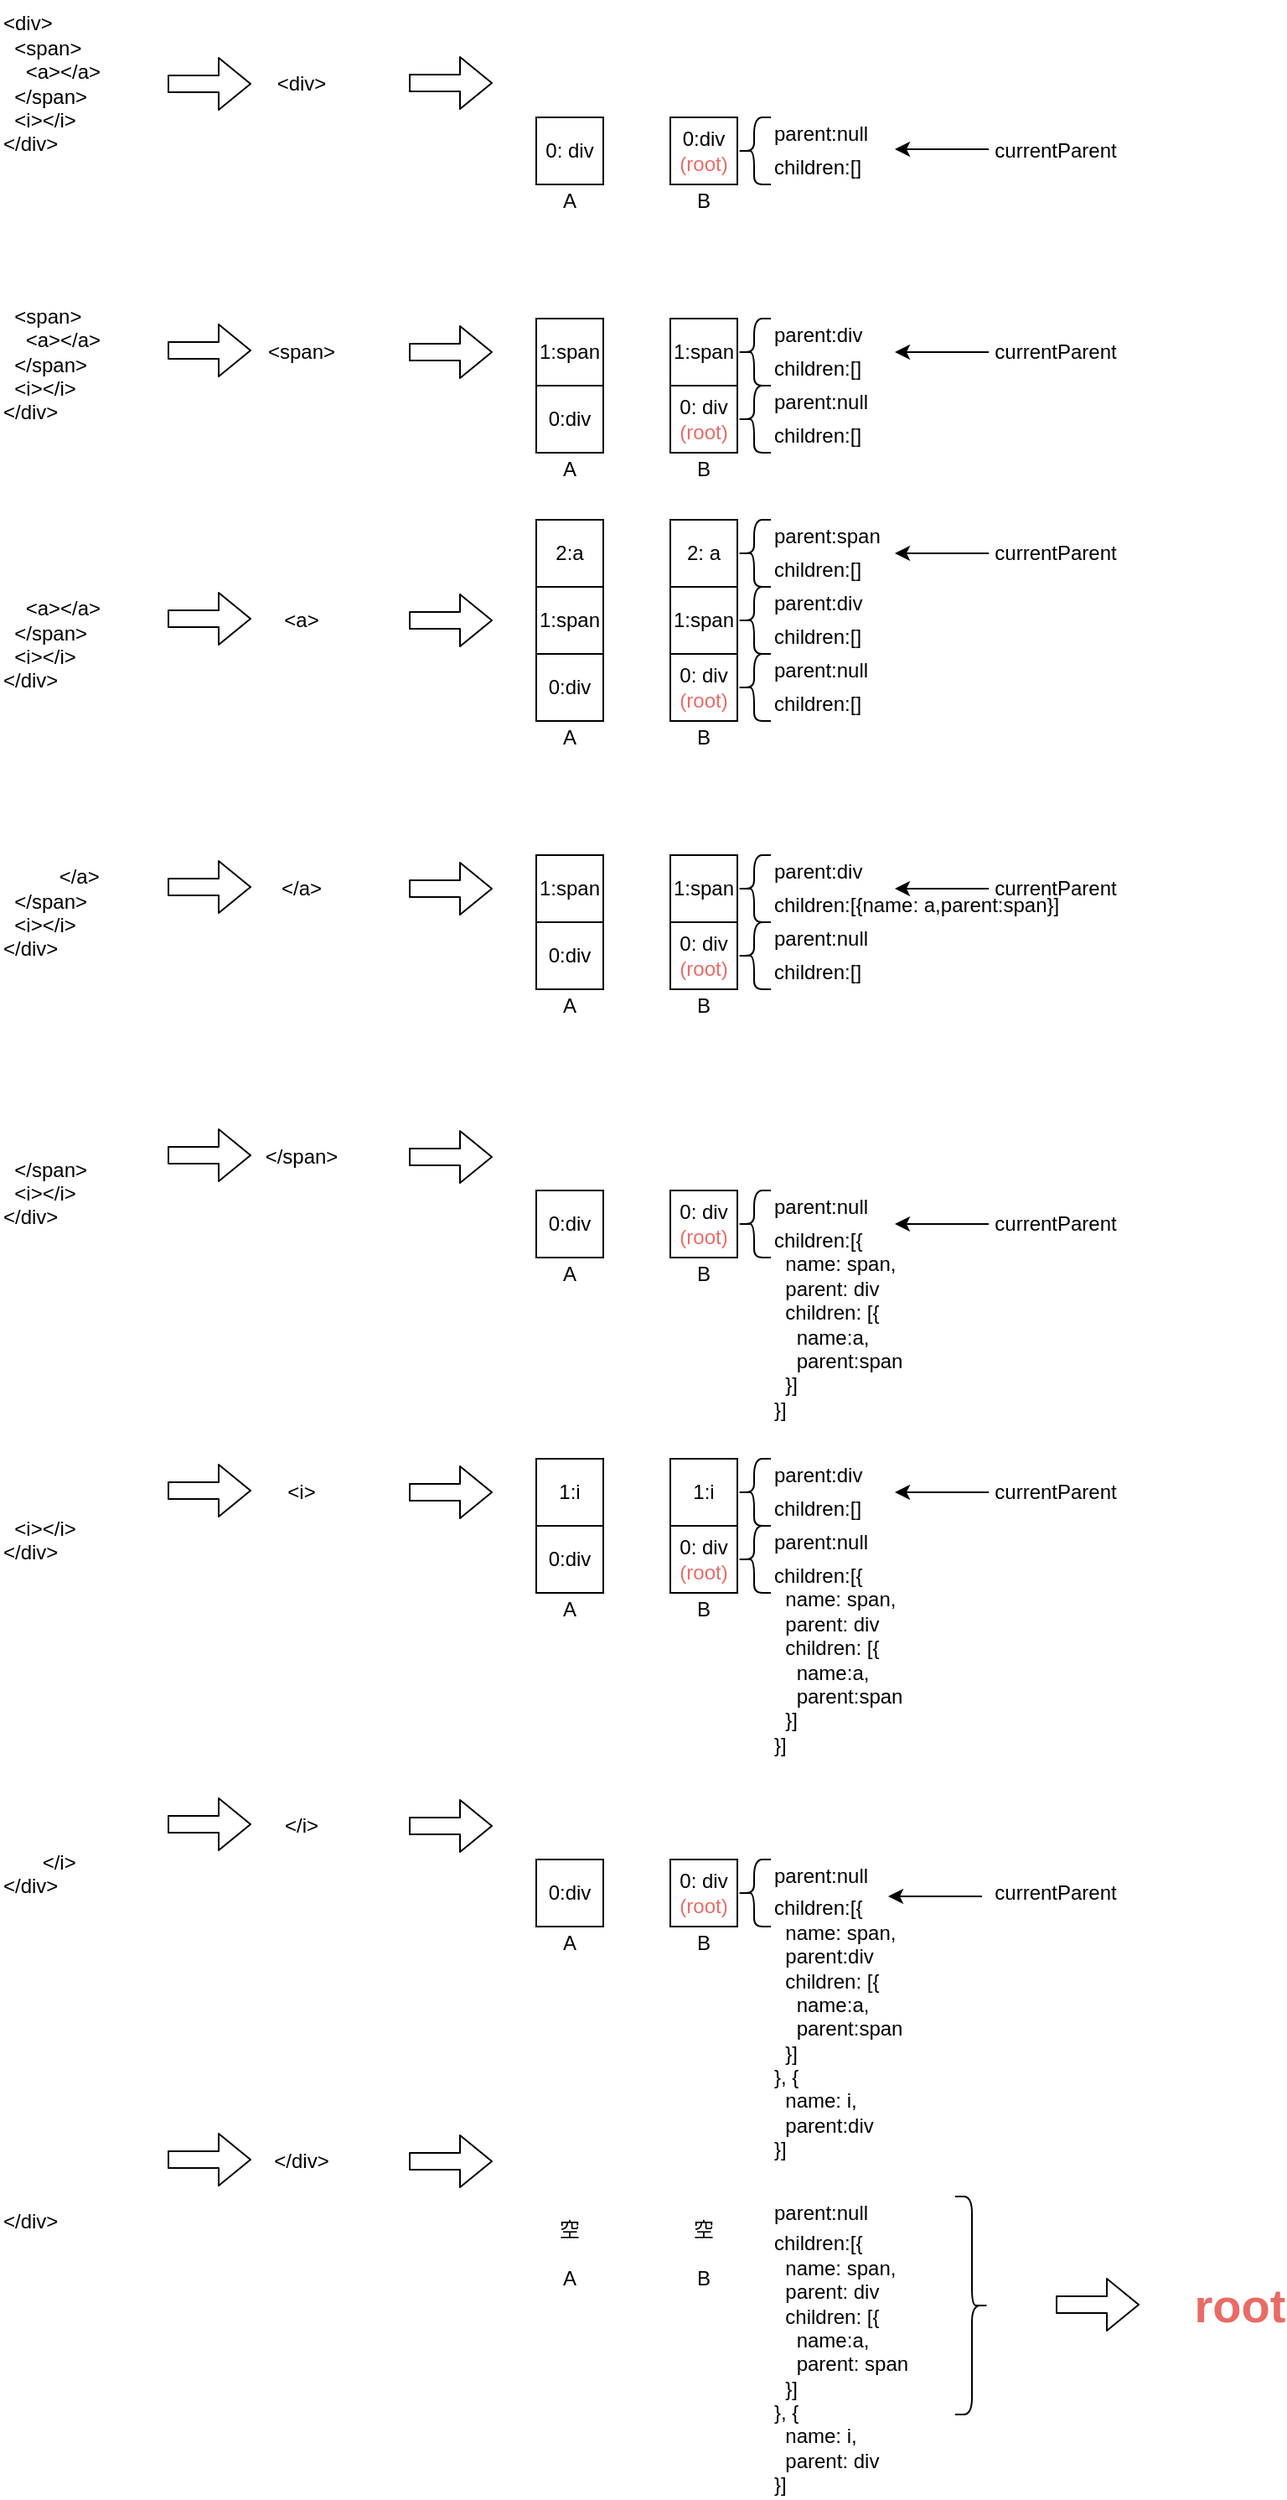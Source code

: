 <mxfile version="13.8.8" type="device"><diagram id="zaELMXs4iEOZkYBAwZL_" name="Page-1"><mxGraphModel dx="946" dy="557" grid="1" gridSize="10" guides="1" tooltips="1" connect="1" arrows="1" fold="1" page="1" pageScale="1" pageWidth="827" pageHeight="1169" math="0" shadow="0"><root><mxCell id="0"/><mxCell id="1" parent="0"/><mxCell id="LjxxJuv3iZNFvZsM7oZ_-12" value="0: div" style="rounded=0;whiteSpace=wrap;html=1;" vertex="1" parent="1"><mxGeometry x="360" y="200" width="40" height="40" as="geometry"/></mxCell><mxCell id="LjxxJuv3iZNFvZsM7oZ_-16" value="A" style="text;html=1;strokeColor=none;fillColor=none;align=center;verticalAlign=middle;whiteSpace=wrap;rounded=0;" vertex="1" parent="1"><mxGeometry x="360" y="240" width="40" height="20" as="geometry"/></mxCell><mxCell id="LjxxJuv3iZNFvZsM7oZ_-17" value="0:div&lt;br&gt;&lt;font color=&quot;#ea6b66&quot;&gt;(root)&lt;/font&gt;" style="whiteSpace=wrap;html=1;aspect=fixed;" vertex="1" parent="1"><mxGeometry x="440" y="200" width="40" height="40" as="geometry"/></mxCell><mxCell id="LjxxJuv3iZNFvZsM7oZ_-18" value="B" style="text;html=1;strokeColor=none;fillColor=none;align=center;verticalAlign=middle;whiteSpace=wrap;rounded=0;" vertex="1" parent="1"><mxGeometry x="440" y="240" width="40" height="20" as="geometry"/></mxCell><mxCell id="LjxxJuv3iZNFvZsM7oZ_-19" value="" style="shape=curlyBracket;whiteSpace=wrap;html=1;rounded=1;size=0.5;" vertex="1" parent="1"><mxGeometry x="480" y="200" width="20" height="40" as="geometry"/></mxCell><mxCell id="LjxxJuv3iZNFvZsM7oZ_-20" value="parent:null" style="text;html=1;strokeColor=none;fillColor=none;align=left;verticalAlign=middle;whiteSpace=wrap;rounded=0;" vertex="1" parent="1"><mxGeometry x="500" y="200" width="100" height="20" as="geometry"/></mxCell><mxCell id="LjxxJuv3iZNFvZsM7oZ_-21" value="children:[]" style="text;html=1;strokeColor=none;fillColor=none;align=left;verticalAlign=middle;whiteSpace=wrap;rounded=0;" vertex="1" parent="1"><mxGeometry x="500" y="220" width="100" height="20" as="geometry"/></mxCell><mxCell id="LjxxJuv3iZNFvZsM7oZ_-23" value="&amp;lt;div&amp;gt;&lt;br&gt;&amp;nbsp; &amp;lt;span&amp;gt;&lt;br&gt;&amp;nbsp; &amp;nbsp; &amp;lt;a&amp;gt;&amp;lt;/a&amp;gt;&lt;br&gt;&amp;nbsp; &amp;lt;/span&amp;gt;&lt;br&gt;&amp;nbsp; &amp;lt;i&amp;gt;&amp;lt;/i&amp;gt;&lt;br&gt;&amp;lt;/div&amp;gt;" style="text;html=1;strokeColor=none;fillColor=none;align=left;verticalAlign=middle;whiteSpace=wrap;rounded=0;" vertex="1" parent="1"><mxGeometry x="40" y="130" width="90" height="100" as="geometry"/></mxCell><mxCell id="LjxxJuv3iZNFvZsM7oZ_-24" value="&amp;lt;div&amp;gt;" style="text;html=1;strokeColor=none;fillColor=none;align=center;verticalAlign=middle;whiteSpace=wrap;rounded=0;" vertex="1" parent="1"><mxGeometry x="170" y="170" width="100" height="20" as="geometry"/></mxCell><mxCell id="LjxxJuv3iZNFvZsM7oZ_-54" value="0:div" style="rounded=0;whiteSpace=wrap;html=1;" vertex="1" parent="1"><mxGeometry x="360" y="360" width="40" height="40" as="geometry"/></mxCell><mxCell id="LjxxJuv3iZNFvZsM7oZ_-55" value="A" style="text;html=1;strokeColor=none;fillColor=none;align=center;verticalAlign=middle;whiteSpace=wrap;rounded=0;" vertex="1" parent="1"><mxGeometry x="360" y="400" width="40" height="20" as="geometry"/></mxCell><mxCell id="LjxxJuv3iZNFvZsM7oZ_-56" value="0: div&lt;br&gt;&lt;font color=&quot;#ea6b66&quot;&gt;(root)&lt;/font&gt;" style="whiteSpace=wrap;html=1;aspect=fixed;" vertex="1" parent="1"><mxGeometry x="440" y="360" width="40" height="40" as="geometry"/></mxCell><mxCell id="LjxxJuv3iZNFvZsM7oZ_-57" value="B" style="text;html=1;strokeColor=none;fillColor=none;align=center;verticalAlign=middle;whiteSpace=wrap;rounded=0;" vertex="1" parent="1"><mxGeometry x="440" y="400" width="40" height="20" as="geometry"/></mxCell><mxCell id="LjxxJuv3iZNFvZsM7oZ_-58" value="" style="shape=curlyBracket;whiteSpace=wrap;html=1;rounded=1;size=0.5;" vertex="1" parent="1"><mxGeometry x="480" y="360" width="20" height="40" as="geometry"/></mxCell><mxCell id="LjxxJuv3iZNFvZsM7oZ_-59" value="parent:null" style="text;html=1;strokeColor=none;fillColor=none;align=left;verticalAlign=middle;whiteSpace=wrap;rounded=0;" vertex="1" parent="1"><mxGeometry x="500" y="360" width="180" height="20" as="geometry"/></mxCell><mxCell id="LjxxJuv3iZNFvZsM7oZ_-60" value="children:[]" style="text;html=1;strokeColor=none;fillColor=none;align=left;verticalAlign=middle;whiteSpace=wrap;rounded=0;" vertex="1" parent="1"><mxGeometry x="500" y="380" width="180" height="20" as="geometry"/></mxCell><mxCell id="LjxxJuv3iZNFvZsM7oZ_-61" value="&lt;br&gt;&amp;nbsp; &amp;lt;span&amp;gt;&lt;br&gt;&amp;nbsp; &amp;nbsp; &amp;lt;a&amp;gt;&amp;lt;/a&amp;gt;&lt;br&gt;&amp;nbsp; &amp;lt;/span&amp;gt;&lt;br&gt;&amp;nbsp; &amp;lt;i&amp;gt;&amp;lt;/i&amp;gt;&lt;br&gt;&amp;lt;/div&amp;gt;" style="text;html=1;strokeColor=none;fillColor=none;align=left;verticalAlign=middle;whiteSpace=wrap;rounded=0;" vertex="1" parent="1"><mxGeometry x="40" y="290" width="90" height="100" as="geometry"/></mxCell><mxCell id="LjxxJuv3iZNFvZsM7oZ_-62" value="&amp;lt;span&amp;gt;" style="text;html=1;strokeColor=none;fillColor=none;align=center;verticalAlign=middle;whiteSpace=wrap;rounded=0;" vertex="1" parent="1"><mxGeometry x="170" y="330" width="100" height="20" as="geometry"/></mxCell><mxCell id="LjxxJuv3iZNFvZsM7oZ_-63" value="1:span" style="rounded=0;whiteSpace=wrap;html=1;" vertex="1" parent="1"><mxGeometry x="360" y="320" width="40" height="40" as="geometry"/></mxCell><mxCell id="LjxxJuv3iZNFvZsM7oZ_-64" value="1:span" style="whiteSpace=wrap;html=1;aspect=fixed;" vertex="1" parent="1"><mxGeometry x="440" y="320" width="40" height="40" as="geometry"/></mxCell><mxCell id="LjxxJuv3iZNFvZsM7oZ_-65" value="" style="shape=curlyBracket;whiteSpace=wrap;html=1;rounded=1;size=0.5;" vertex="1" parent="1"><mxGeometry x="480" y="320" width="20" height="40" as="geometry"/></mxCell><mxCell id="LjxxJuv3iZNFvZsM7oZ_-66" value="parent:div" style="text;html=1;strokeColor=none;fillColor=none;align=left;verticalAlign=middle;whiteSpace=wrap;rounded=0;" vertex="1" parent="1"><mxGeometry x="500" y="320" width="180" height="20" as="geometry"/></mxCell><mxCell id="LjxxJuv3iZNFvZsM7oZ_-67" value="children:[]" style="text;html=1;strokeColor=none;fillColor=none;align=left;verticalAlign=middle;whiteSpace=wrap;rounded=0;" vertex="1" parent="1"><mxGeometry x="500" y="340" width="180" height="20" as="geometry"/></mxCell><mxCell id="LjxxJuv3iZNFvZsM7oZ_-68" value="currentParent" style="text;html=1;strokeColor=none;fillColor=none;align=center;verticalAlign=middle;whiteSpace=wrap;rounded=0;" vertex="1" parent="1"><mxGeometry x="650" y="210" width="40" height="20" as="geometry"/></mxCell><mxCell id="LjxxJuv3iZNFvZsM7oZ_-69" value="" style="shape=flexArrow;endArrow=classic;html=1;entryX=0.2;entryY=0.5;entryDx=0;entryDy=0;entryPerimeter=0;" edge="1" parent="1" target="LjxxJuv3iZNFvZsM7oZ_-24"><mxGeometry width="50" height="50" relative="1" as="geometry"><mxPoint x="140" y="180" as="sourcePoint"/><mxPoint x="360" y="290" as="targetPoint"/></mxGeometry></mxCell><mxCell id="LjxxJuv3iZNFvZsM7oZ_-70" value="" style="shape=flexArrow;endArrow=classic;html=1;entryX=0.2;entryY=0.5;entryDx=0;entryDy=0;entryPerimeter=0;" edge="1" parent="1"><mxGeometry width="50" height="50" relative="1" as="geometry"><mxPoint x="284" y="179.5" as="sourcePoint"/><mxPoint x="334" y="179.5" as="targetPoint"/></mxGeometry></mxCell><mxCell id="LjxxJuv3iZNFvZsM7oZ_-71" value="" style="shape=flexArrow;endArrow=classic;html=1;entryX=0.2;entryY=0.5;entryDx=0;entryDy=0;entryPerimeter=0;" edge="1" parent="1"><mxGeometry width="50" height="50" relative="1" as="geometry"><mxPoint x="140" y="339" as="sourcePoint"/><mxPoint x="190" y="339" as="targetPoint"/></mxGeometry></mxCell><mxCell id="LjxxJuv3iZNFvZsM7oZ_-72" value="" style="shape=flexArrow;endArrow=classic;html=1;entryX=0.2;entryY=0.5;entryDx=0;entryDy=0;entryPerimeter=0;" edge="1" parent="1"><mxGeometry width="50" height="50" relative="1" as="geometry"><mxPoint x="284" y="340" as="sourcePoint"/><mxPoint x="334" y="340" as="targetPoint"/></mxGeometry></mxCell><mxCell id="LjxxJuv3iZNFvZsM7oZ_-73" value="currentParent" style="text;html=1;strokeColor=none;fillColor=none;align=center;verticalAlign=middle;whiteSpace=wrap;rounded=0;" vertex="1" parent="1"><mxGeometry x="650" y="330" width="40" height="20" as="geometry"/></mxCell><mxCell id="LjxxJuv3iZNFvZsM7oZ_-94" value="0:div" style="rounded=0;whiteSpace=wrap;html=1;" vertex="1" parent="1"><mxGeometry x="360" y="520" width="40" height="40" as="geometry"/></mxCell><mxCell id="LjxxJuv3iZNFvZsM7oZ_-95" value="A" style="text;html=1;strokeColor=none;fillColor=none;align=center;verticalAlign=middle;whiteSpace=wrap;rounded=0;" vertex="1" parent="1"><mxGeometry x="360" y="560" width="40" height="20" as="geometry"/></mxCell><mxCell id="LjxxJuv3iZNFvZsM7oZ_-96" value="0: div&lt;br&gt;&lt;font color=&quot;#ea6b66&quot;&gt;(root)&lt;/font&gt;" style="whiteSpace=wrap;html=1;aspect=fixed;" vertex="1" parent="1"><mxGeometry x="440" y="520" width="40" height="40" as="geometry"/></mxCell><mxCell id="LjxxJuv3iZNFvZsM7oZ_-97" value="B" style="text;html=1;strokeColor=none;fillColor=none;align=center;verticalAlign=middle;whiteSpace=wrap;rounded=0;" vertex="1" parent="1"><mxGeometry x="440" y="560" width="40" height="20" as="geometry"/></mxCell><mxCell id="LjxxJuv3iZNFvZsM7oZ_-98" value="" style="shape=curlyBracket;whiteSpace=wrap;html=1;rounded=1;size=0.5;" vertex="1" parent="1"><mxGeometry x="480" y="520" width="20" height="40" as="geometry"/></mxCell><mxCell id="LjxxJuv3iZNFvZsM7oZ_-99" value="parent:null" style="text;html=1;strokeColor=none;fillColor=none;align=left;verticalAlign=middle;whiteSpace=wrap;rounded=0;" vertex="1" parent="1"><mxGeometry x="500" y="520" width="180" height="20" as="geometry"/></mxCell><mxCell id="LjxxJuv3iZNFvZsM7oZ_-100" value="children:[]" style="text;html=1;strokeColor=none;fillColor=none;align=left;verticalAlign=middle;whiteSpace=wrap;rounded=0;" vertex="1" parent="1"><mxGeometry x="500" y="540" width="180" height="20" as="geometry"/></mxCell><mxCell id="LjxxJuv3iZNFvZsM7oZ_-101" value="&lt;br&gt;&lt;br&gt;&amp;nbsp; &amp;nbsp; &amp;lt;a&amp;gt;&amp;lt;/a&amp;gt;&lt;br&gt;&amp;nbsp; &amp;lt;/span&amp;gt;&lt;br&gt;&amp;nbsp; &amp;lt;i&amp;gt;&amp;lt;/i&amp;gt;&lt;br&gt;&amp;lt;/div&amp;gt;" style="text;html=1;strokeColor=none;fillColor=none;align=left;verticalAlign=middle;whiteSpace=wrap;rounded=0;" vertex="1" parent="1"><mxGeometry x="40" y="450" width="90" height="100" as="geometry"/></mxCell><mxCell id="LjxxJuv3iZNFvZsM7oZ_-102" value="&amp;lt;a&amp;gt;" style="text;html=1;strokeColor=none;fillColor=none;align=center;verticalAlign=middle;whiteSpace=wrap;rounded=0;" vertex="1" parent="1"><mxGeometry x="170" y="490" width="100" height="20" as="geometry"/></mxCell><mxCell id="LjxxJuv3iZNFvZsM7oZ_-103" value="1:span" style="rounded=0;whiteSpace=wrap;html=1;" vertex="1" parent="1"><mxGeometry x="360" y="480" width="40" height="40" as="geometry"/></mxCell><mxCell id="LjxxJuv3iZNFvZsM7oZ_-104" value="1:span" style="whiteSpace=wrap;html=1;aspect=fixed;" vertex="1" parent="1"><mxGeometry x="440" y="480" width="40" height="40" as="geometry"/></mxCell><mxCell id="LjxxJuv3iZNFvZsM7oZ_-105" value="" style="shape=curlyBracket;whiteSpace=wrap;html=1;rounded=1;size=0.5;" vertex="1" parent="1"><mxGeometry x="480" y="480" width="20" height="40" as="geometry"/></mxCell><mxCell id="LjxxJuv3iZNFvZsM7oZ_-106" value="parent:div" style="text;html=1;strokeColor=none;fillColor=none;align=left;verticalAlign=middle;whiteSpace=wrap;rounded=0;" vertex="1" parent="1"><mxGeometry x="500" y="480" width="180" height="20" as="geometry"/></mxCell><mxCell id="LjxxJuv3iZNFvZsM7oZ_-107" value="children:[]" style="text;html=1;strokeColor=none;fillColor=none;align=left;verticalAlign=middle;whiteSpace=wrap;rounded=0;" vertex="1" parent="1"><mxGeometry x="500" y="500" width="180" height="20" as="geometry"/></mxCell><mxCell id="LjxxJuv3iZNFvZsM7oZ_-108" value="" style="shape=flexArrow;endArrow=classic;html=1;entryX=0.2;entryY=0.5;entryDx=0;entryDy=0;entryPerimeter=0;" edge="1" parent="1"><mxGeometry width="50" height="50" relative="1" as="geometry"><mxPoint x="140" y="499" as="sourcePoint"/><mxPoint x="190" y="499" as="targetPoint"/></mxGeometry></mxCell><mxCell id="LjxxJuv3iZNFvZsM7oZ_-109" value="" style="shape=flexArrow;endArrow=classic;html=1;entryX=0.2;entryY=0.5;entryDx=0;entryDy=0;entryPerimeter=0;" edge="1" parent="1"><mxGeometry width="50" height="50" relative="1" as="geometry"><mxPoint x="284" y="500" as="sourcePoint"/><mxPoint x="334" y="500" as="targetPoint"/></mxGeometry></mxCell><mxCell id="LjxxJuv3iZNFvZsM7oZ_-112" value="2:a" style="rounded=0;whiteSpace=wrap;html=1;" vertex="1" parent="1"><mxGeometry x="360" y="440" width="40" height="40" as="geometry"/></mxCell><mxCell id="LjxxJuv3iZNFvZsM7oZ_-113" value="2: a" style="whiteSpace=wrap;html=1;aspect=fixed;" vertex="1" parent="1"><mxGeometry x="440" y="440" width="40" height="40" as="geometry"/></mxCell><mxCell id="LjxxJuv3iZNFvZsM7oZ_-114" value="" style="shape=curlyBracket;whiteSpace=wrap;html=1;rounded=1;size=0.5;" vertex="1" parent="1"><mxGeometry x="480" y="440" width="20" height="40" as="geometry"/></mxCell><mxCell id="LjxxJuv3iZNFvZsM7oZ_-115" value="parent:span" style="text;html=1;strokeColor=none;fillColor=none;align=left;verticalAlign=middle;whiteSpace=wrap;rounded=0;" vertex="1" parent="1"><mxGeometry x="500" y="440" width="180" height="20" as="geometry"/></mxCell><mxCell id="LjxxJuv3iZNFvZsM7oZ_-116" value="children:[]" style="text;html=1;strokeColor=none;fillColor=none;align=left;verticalAlign=middle;whiteSpace=wrap;rounded=0;" vertex="1" parent="1"><mxGeometry x="500" y="460" width="180" height="20" as="geometry"/></mxCell><mxCell id="LjxxJuv3iZNFvZsM7oZ_-117" value="currentParent" style="text;html=1;strokeColor=none;fillColor=none;align=center;verticalAlign=middle;whiteSpace=wrap;rounded=0;" vertex="1" parent="1"><mxGeometry x="650" y="450" width="40" height="20" as="geometry"/></mxCell><mxCell id="LjxxJuv3iZNFvZsM7oZ_-142" value="0:div" style="rounded=0;whiteSpace=wrap;html=1;" vertex="1" parent="1"><mxGeometry x="360" y="680" width="40" height="40" as="geometry"/></mxCell><mxCell id="LjxxJuv3iZNFvZsM7oZ_-143" value="A" style="text;html=1;strokeColor=none;fillColor=none;align=center;verticalAlign=middle;whiteSpace=wrap;rounded=0;" vertex="1" parent="1"><mxGeometry x="360" y="720" width="40" height="20" as="geometry"/></mxCell><mxCell id="LjxxJuv3iZNFvZsM7oZ_-144" value="0: div&lt;br&gt;&lt;font color=&quot;#ea6b66&quot;&gt;(root)&lt;/font&gt;" style="whiteSpace=wrap;html=1;aspect=fixed;" vertex="1" parent="1"><mxGeometry x="440" y="680" width="40" height="40" as="geometry"/></mxCell><mxCell id="LjxxJuv3iZNFvZsM7oZ_-145" value="B" style="text;html=1;strokeColor=none;fillColor=none;align=center;verticalAlign=middle;whiteSpace=wrap;rounded=0;" vertex="1" parent="1"><mxGeometry x="440" y="720" width="40" height="20" as="geometry"/></mxCell><mxCell id="LjxxJuv3iZNFvZsM7oZ_-146" value="" style="shape=curlyBracket;whiteSpace=wrap;html=1;rounded=1;size=0.5;" vertex="1" parent="1"><mxGeometry x="480" y="680" width="20" height="40" as="geometry"/></mxCell><mxCell id="LjxxJuv3iZNFvZsM7oZ_-147" value="parent:null" style="text;html=1;strokeColor=none;fillColor=none;align=left;verticalAlign=middle;whiteSpace=wrap;rounded=0;" vertex="1" parent="1"><mxGeometry x="500" y="680" width="180" height="20" as="geometry"/></mxCell><mxCell id="LjxxJuv3iZNFvZsM7oZ_-148" value="children:[]" style="text;html=1;strokeColor=none;fillColor=none;align=left;verticalAlign=middle;whiteSpace=wrap;rounded=0;" vertex="1" parent="1"><mxGeometry x="500" y="700" width="180" height="20" as="geometry"/></mxCell><mxCell id="LjxxJuv3iZNFvZsM7oZ_-149" value="&lt;br&gt;&lt;br&gt;&amp;nbsp; &amp;nbsp; &amp;nbsp; &amp;nbsp; &amp;nbsp; &amp;lt;/a&amp;gt;&lt;br&gt;&amp;nbsp; &amp;lt;/span&amp;gt;&lt;br&gt;&amp;nbsp; &amp;lt;i&amp;gt;&amp;lt;/i&amp;gt;&lt;br&gt;&amp;lt;/div&amp;gt;" style="text;html=1;strokeColor=none;fillColor=none;align=left;verticalAlign=middle;whiteSpace=wrap;rounded=0;" vertex="1" parent="1"><mxGeometry x="40" y="610" width="90" height="100" as="geometry"/></mxCell><mxCell id="LjxxJuv3iZNFvZsM7oZ_-150" value="&amp;lt;/a&amp;gt;" style="text;html=1;strokeColor=none;fillColor=none;align=center;verticalAlign=middle;whiteSpace=wrap;rounded=0;" vertex="1" parent="1"><mxGeometry x="170" y="650" width="100" height="20" as="geometry"/></mxCell><mxCell id="LjxxJuv3iZNFvZsM7oZ_-151" value="1:span" style="rounded=0;whiteSpace=wrap;html=1;" vertex="1" parent="1"><mxGeometry x="360" y="640" width="40" height="40" as="geometry"/></mxCell><mxCell id="LjxxJuv3iZNFvZsM7oZ_-152" value="1:span" style="whiteSpace=wrap;html=1;aspect=fixed;" vertex="1" parent="1"><mxGeometry x="440" y="640" width="40" height="40" as="geometry"/></mxCell><mxCell id="LjxxJuv3iZNFvZsM7oZ_-153" value="" style="shape=curlyBracket;whiteSpace=wrap;html=1;rounded=1;size=0.5;" vertex="1" parent="1"><mxGeometry x="480" y="640" width="20" height="40" as="geometry"/></mxCell><mxCell id="LjxxJuv3iZNFvZsM7oZ_-154" value="parent:div" style="text;html=1;strokeColor=none;fillColor=none;align=left;verticalAlign=middle;whiteSpace=wrap;rounded=0;" vertex="1" parent="1"><mxGeometry x="500" y="640" width="180" height="20" as="geometry"/></mxCell><mxCell id="LjxxJuv3iZNFvZsM7oZ_-155" value="children:[{name: a,parent:span}]" style="text;html=1;strokeColor=none;fillColor=none;align=left;verticalAlign=middle;whiteSpace=wrap;rounded=0;" vertex="1" parent="1"><mxGeometry x="500" y="660" width="180" height="20" as="geometry"/></mxCell><mxCell id="LjxxJuv3iZNFvZsM7oZ_-156" value="" style="shape=flexArrow;endArrow=classic;html=1;entryX=0.2;entryY=0.5;entryDx=0;entryDy=0;entryPerimeter=0;" edge="1" parent="1"><mxGeometry width="50" height="50" relative="1" as="geometry"><mxPoint x="140" y="659" as="sourcePoint"/><mxPoint x="190" y="659" as="targetPoint"/></mxGeometry></mxCell><mxCell id="LjxxJuv3iZNFvZsM7oZ_-157" value="" style="shape=flexArrow;endArrow=classic;html=1;entryX=0.2;entryY=0.5;entryDx=0;entryDy=0;entryPerimeter=0;" edge="1" parent="1"><mxGeometry width="50" height="50" relative="1" as="geometry"><mxPoint x="284" y="660" as="sourcePoint"/><mxPoint x="334" y="660" as="targetPoint"/></mxGeometry></mxCell><mxCell id="LjxxJuv3iZNFvZsM7oZ_-163" value="currentParent" style="text;html=1;strokeColor=none;fillColor=none;align=center;verticalAlign=middle;whiteSpace=wrap;rounded=0;" vertex="1" parent="1"><mxGeometry x="650" y="650" width="40" height="20" as="geometry"/></mxCell><mxCell id="LjxxJuv3iZNFvZsM7oZ_-165" value="0:div" style="rounded=0;whiteSpace=wrap;html=1;" vertex="1" parent="1"><mxGeometry x="360" y="840" width="40" height="40" as="geometry"/></mxCell><mxCell id="LjxxJuv3iZNFvZsM7oZ_-166" value="A" style="text;html=1;strokeColor=none;fillColor=none;align=center;verticalAlign=middle;whiteSpace=wrap;rounded=0;" vertex="1" parent="1"><mxGeometry x="360" y="880" width="40" height="20" as="geometry"/></mxCell><mxCell id="LjxxJuv3iZNFvZsM7oZ_-167" value="0: div&lt;br&gt;&lt;font color=&quot;#ea6b66&quot;&gt;(root)&lt;/font&gt;" style="whiteSpace=wrap;html=1;aspect=fixed;" vertex="1" parent="1"><mxGeometry x="440" y="840" width="40" height="40" as="geometry"/></mxCell><mxCell id="LjxxJuv3iZNFvZsM7oZ_-168" value="B" style="text;html=1;strokeColor=none;fillColor=none;align=center;verticalAlign=middle;whiteSpace=wrap;rounded=0;" vertex="1" parent="1"><mxGeometry x="440" y="880" width="40" height="20" as="geometry"/></mxCell><mxCell id="LjxxJuv3iZNFvZsM7oZ_-169" value="" style="shape=curlyBracket;whiteSpace=wrap;html=1;rounded=1;size=0.5;" vertex="1" parent="1"><mxGeometry x="480" y="840" width="20" height="40" as="geometry"/></mxCell><mxCell id="LjxxJuv3iZNFvZsM7oZ_-170" value="parent:null" style="text;html=1;strokeColor=none;fillColor=none;align=left;verticalAlign=middle;whiteSpace=wrap;rounded=0;" vertex="1" parent="1"><mxGeometry x="500" y="840" width="180" height="20" as="geometry"/></mxCell><mxCell id="LjxxJuv3iZNFvZsM7oZ_-171" value="children:[{ &lt;br&gt;&amp;nbsp; name: span,&lt;br&gt;&amp;nbsp; parent: div&lt;br&gt;&amp;nbsp; children: [{&lt;br&gt;&amp;nbsp; &amp;nbsp; name:a,&lt;br&gt;&amp;nbsp; &amp;nbsp; parent:span&lt;br&gt;&amp;nbsp; }]&lt;br&gt;}]" style="text;html=1;strokeColor=none;fillColor=none;align=left;verticalAlign=middle;whiteSpace=wrap;rounded=0;" vertex="1" parent="1"><mxGeometry x="500" y="860" width="280" height="120" as="geometry"/></mxCell><mxCell id="LjxxJuv3iZNFvZsM7oZ_-172" value="&lt;br&gt;&lt;br&gt;&amp;nbsp; &amp;nbsp; &amp;nbsp; &amp;nbsp; &amp;nbsp;&amp;nbsp;&lt;br&gt;&amp;nbsp; &amp;lt;/span&amp;gt;&lt;br&gt;&amp;nbsp; &amp;lt;i&amp;gt;&amp;lt;/i&amp;gt;&lt;br&gt;&amp;lt;/div&amp;gt;" style="text;html=1;strokeColor=none;fillColor=none;align=left;verticalAlign=middle;whiteSpace=wrap;rounded=0;" vertex="1" parent="1"><mxGeometry x="40" y="770" width="90" height="100" as="geometry"/></mxCell><mxCell id="LjxxJuv3iZNFvZsM7oZ_-173" value="&amp;lt;/span&amp;gt;" style="text;html=1;strokeColor=none;fillColor=none;align=center;verticalAlign=middle;whiteSpace=wrap;rounded=0;" vertex="1" parent="1"><mxGeometry x="170" y="810" width="100" height="20" as="geometry"/></mxCell><mxCell id="LjxxJuv3iZNFvZsM7oZ_-179" value="" style="shape=flexArrow;endArrow=classic;html=1;entryX=0.2;entryY=0.5;entryDx=0;entryDy=0;entryPerimeter=0;" edge="1" parent="1"><mxGeometry width="50" height="50" relative="1" as="geometry"><mxPoint x="140" y="819" as="sourcePoint"/><mxPoint x="190" y="819" as="targetPoint"/></mxGeometry></mxCell><mxCell id="LjxxJuv3iZNFvZsM7oZ_-180" value="" style="shape=flexArrow;endArrow=classic;html=1;entryX=0.2;entryY=0.5;entryDx=0;entryDy=0;entryPerimeter=0;" edge="1" parent="1"><mxGeometry width="50" height="50" relative="1" as="geometry"><mxPoint x="284" y="820" as="sourcePoint"/><mxPoint x="334" y="820" as="targetPoint"/></mxGeometry></mxCell><mxCell id="LjxxJuv3iZNFvZsM7oZ_-181" value="currentParent" style="text;html=1;strokeColor=none;fillColor=none;align=center;verticalAlign=middle;whiteSpace=wrap;rounded=0;" vertex="1" parent="1"><mxGeometry x="650" y="850" width="40" height="20" as="geometry"/></mxCell><mxCell id="LjxxJuv3iZNFvZsM7oZ_-183" value="0:div" style="rounded=0;whiteSpace=wrap;html=1;" vertex="1" parent="1"><mxGeometry x="360" y="1040" width="40" height="40" as="geometry"/></mxCell><mxCell id="LjxxJuv3iZNFvZsM7oZ_-184" value="A" style="text;html=1;strokeColor=none;fillColor=none;align=center;verticalAlign=middle;whiteSpace=wrap;rounded=0;" vertex="1" parent="1"><mxGeometry x="360" y="1080" width="40" height="20" as="geometry"/></mxCell><mxCell id="LjxxJuv3iZNFvZsM7oZ_-185" value="0: div&lt;br&gt;&lt;font color=&quot;#ea6b66&quot;&gt;(root)&lt;/font&gt;" style="whiteSpace=wrap;html=1;aspect=fixed;" vertex="1" parent="1"><mxGeometry x="440" y="1040" width="40" height="40" as="geometry"/></mxCell><mxCell id="LjxxJuv3iZNFvZsM7oZ_-186" value="B" style="text;html=1;strokeColor=none;fillColor=none;align=center;verticalAlign=middle;whiteSpace=wrap;rounded=0;" vertex="1" parent="1"><mxGeometry x="440" y="1080" width="40" height="20" as="geometry"/></mxCell><mxCell id="LjxxJuv3iZNFvZsM7oZ_-187" value="" style="shape=curlyBracket;whiteSpace=wrap;html=1;rounded=1;size=0.5;" vertex="1" parent="1"><mxGeometry x="480" y="1040" width="20" height="40" as="geometry"/></mxCell><mxCell id="LjxxJuv3iZNFvZsM7oZ_-188" value="parent:null" style="text;html=1;strokeColor=none;fillColor=none;align=left;verticalAlign=middle;whiteSpace=wrap;rounded=0;" vertex="1" parent="1"><mxGeometry x="500" y="1040" width="180" height="20" as="geometry"/></mxCell><mxCell id="LjxxJuv3iZNFvZsM7oZ_-189" value="&lt;br&gt;&lt;br&gt;&amp;nbsp; &amp;nbsp; &amp;nbsp; &amp;nbsp; &amp;nbsp;&amp;nbsp;&lt;br&gt;&amp;nbsp;&amp;nbsp;&lt;br&gt;&amp;nbsp; &amp;lt;i&amp;gt;&amp;lt;/i&amp;gt;&lt;br&gt;&amp;lt;/div&amp;gt;" style="text;html=1;strokeColor=none;fillColor=none;align=left;verticalAlign=middle;whiteSpace=wrap;rounded=0;" vertex="1" parent="1"><mxGeometry x="40" y="970" width="90" height="100" as="geometry"/></mxCell><mxCell id="LjxxJuv3iZNFvZsM7oZ_-190" value="&amp;lt;i&amp;gt;" style="text;html=1;strokeColor=none;fillColor=none;align=center;verticalAlign=middle;whiteSpace=wrap;rounded=0;" vertex="1" parent="1"><mxGeometry x="170" y="1010" width="100" height="20" as="geometry"/></mxCell><mxCell id="LjxxJuv3iZNFvZsM7oZ_-191" value="1:i" style="whiteSpace=wrap;html=1;aspect=fixed;" vertex="1" parent="1"><mxGeometry x="440" y="1000" width="40" height="40" as="geometry"/></mxCell><mxCell id="LjxxJuv3iZNFvZsM7oZ_-192" value="" style="shape=curlyBracket;whiteSpace=wrap;html=1;rounded=1;size=0.5;" vertex="1" parent="1"><mxGeometry x="480" y="1000" width="20" height="40" as="geometry"/></mxCell><mxCell id="LjxxJuv3iZNFvZsM7oZ_-193" value="parent:div" style="text;html=1;strokeColor=none;fillColor=none;align=left;verticalAlign=middle;whiteSpace=wrap;rounded=0;" vertex="1" parent="1"><mxGeometry x="500" y="1000" width="180" height="20" as="geometry"/></mxCell><mxCell id="LjxxJuv3iZNFvZsM7oZ_-194" value="children:[]" style="text;html=1;strokeColor=none;fillColor=none;align=left;verticalAlign=middle;whiteSpace=wrap;rounded=0;" vertex="1" parent="1"><mxGeometry x="500" y="1020" width="180" height="20" as="geometry"/></mxCell><mxCell id="LjxxJuv3iZNFvZsM7oZ_-195" value="" style="shape=flexArrow;endArrow=classic;html=1;entryX=0.2;entryY=0.5;entryDx=0;entryDy=0;entryPerimeter=0;" edge="1" parent="1"><mxGeometry width="50" height="50" relative="1" as="geometry"><mxPoint x="140" y="1019" as="sourcePoint"/><mxPoint x="190" y="1019" as="targetPoint"/></mxGeometry></mxCell><mxCell id="LjxxJuv3iZNFvZsM7oZ_-196" value="" style="shape=flexArrow;endArrow=classic;html=1;entryX=0.2;entryY=0.5;entryDx=0;entryDy=0;entryPerimeter=0;" edge="1" parent="1"><mxGeometry width="50" height="50" relative="1" as="geometry"><mxPoint x="284" y="1020" as="sourcePoint"/><mxPoint x="334" y="1020" as="targetPoint"/></mxGeometry></mxCell><mxCell id="LjxxJuv3iZNFvZsM7oZ_-197" value="currentParent" style="text;html=1;strokeColor=none;fillColor=none;align=center;verticalAlign=middle;whiteSpace=wrap;rounded=0;" vertex="1" parent="1"><mxGeometry x="650" y="1010" width="40" height="20" as="geometry"/></mxCell><mxCell id="LjxxJuv3iZNFvZsM7oZ_-199" value="1:i" style="rounded=0;whiteSpace=wrap;html=1;" vertex="1" parent="1"><mxGeometry x="360" y="1000" width="40" height="40" as="geometry"/></mxCell><mxCell id="LjxxJuv3iZNFvZsM7oZ_-200" value="children:[{ &lt;br&gt;&amp;nbsp; name: span,&lt;br&gt;&amp;nbsp; parent: div&lt;br&gt;&amp;nbsp; children: [{&lt;br&gt;&amp;nbsp; &amp;nbsp; name:a,&lt;br&gt;&amp;nbsp; &amp;nbsp; parent:span&lt;br&gt;&amp;nbsp; }]&lt;br&gt;}]" style="text;html=1;strokeColor=none;fillColor=none;align=left;verticalAlign=middle;whiteSpace=wrap;rounded=0;" vertex="1" parent="1"><mxGeometry x="500" y="1060" width="280" height="120" as="geometry"/></mxCell><mxCell id="LjxxJuv3iZNFvZsM7oZ_-203" value="0:div" style="rounded=0;whiteSpace=wrap;html=1;" vertex="1" parent="1"><mxGeometry x="360" y="1239" width="40" height="40" as="geometry"/></mxCell><mxCell id="LjxxJuv3iZNFvZsM7oZ_-204" value="A" style="text;html=1;strokeColor=none;fillColor=none;align=center;verticalAlign=middle;whiteSpace=wrap;rounded=0;" vertex="1" parent="1"><mxGeometry x="360" y="1279" width="40" height="20" as="geometry"/></mxCell><mxCell id="LjxxJuv3iZNFvZsM7oZ_-205" value="0: div&lt;br&gt;&lt;font color=&quot;#ea6b66&quot;&gt;(root)&lt;/font&gt;" style="whiteSpace=wrap;html=1;aspect=fixed;" vertex="1" parent="1"><mxGeometry x="440" y="1239" width="40" height="40" as="geometry"/></mxCell><mxCell id="LjxxJuv3iZNFvZsM7oZ_-206" value="B" style="text;html=1;strokeColor=none;fillColor=none;align=center;verticalAlign=middle;whiteSpace=wrap;rounded=0;" vertex="1" parent="1"><mxGeometry x="440" y="1279" width="40" height="20" as="geometry"/></mxCell><mxCell id="LjxxJuv3iZNFvZsM7oZ_-207" value="" style="shape=curlyBracket;whiteSpace=wrap;html=1;rounded=1;size=0.5;" vertex="1" parent="1"><mxGeometry x="480" y="1239" width="20" height="40" as="geometry"/></mxCell><mxCell id="LjxxJuv3iZNFvZsM7oZ_-208" value="parent:null" style="text;html=1;strokeColor=none;fillColor=none;align=left;verticalAlign=middle;whiteSpace=wrap;rounded=0;" vertex="1" parent="1"><mxGeometry x="500" y="1239" width="180" height="20" as="geometry"/></mxCell><mxCell id="LjxxJuv3iZNFvZsM7oZ_-209" value="&lt;br&gt;&lt;br&gt;&amp;nbsp; &amp;nbsp; &amp;nbsp; &amp;nbsp; &amp;nbsp;&amp;nbsp;&lt;br&gt;&amp;nbsp;&amp;nbsp;&lt;br&gt;&amp;nbsp; &amp;nbsp; &amp;nbsp; &amp;nbsp;&amp;lt;/i&amp;gt;&lt;br&gt;&amp;lt;/div&amp;gt;" style="text;html=1;strokeColor=none;fillColor=none;align=left;verticalAlign=middle;whiteSpace=wrap;rounded=0;" vertex="1" parent="1"><mxGeometry x="40" y="1169" width="90" height="100" as="geometry"/></mxCell><mxCell id="LjxxJuv3iZNFvZsM7oZ_-210" value="&amp;lt;/i&amp;gt;" style="text;html=1;strokeColor=none;fillColor=none;align=center;verticalAlign=middle;whiteSpace=wrap;rounded=0;" vertex="1" parent="1"><mxGeometry x="170" y="1209" width="100" height="20" as="geometry"/></mxCell><mxCell id="LjxxJuv3iZNFvZsM7oZ_-215" value="" style="shape=flexArrow;endArrow=classic;html=1;entryX=0.2;entryY=0.5;entryDx=0;entryDy=0;entryPerimeter=0;" edge="1" parent="1"><mxGeometry width="50" height="50" relative="1" as="geometry"><mxPoint x="140" y="1218" as="sourcePoint"/><mxPoint x="190" y="1218" as="targetPoint"/></mxGeometry></mxCell><mxCell id="LjxxJuv3iZNFvZsM7oZ_-216" value="" style="shape=flexArrow;endArrow=classic;html=1;entryX=0.2;entryY=0.5;entryDx=0;entryDy=0;entryPerimeter=0;" edge="1" parent="1"><mxGeometry width="50" height="50" relative="1" as="geometry"><mxPoint x="284" y="1219" as="sourcePoint"/><mxPoint x="334" y="1219" as="targetPoint"/></mxGeometry></mxCell><mxCell id="LjxxJuv3iZNFvZsM7oZ_-217" value="currentParent" style="text;html=1;strokeColor=none;fillColor=none;align=center;verticalAlign=middle;whiteSpace=wrap;rounded=0;" vertex="1" parent="1"><mxGeometry x="650" y="1249" width="40" height="20" as="geometry"/></mxCell><mxCell id="LjxxJuv3iZNFvZsM7oZ_-220" value="children:[{ &lt;br&gt;&amp;nbsp; name: span,&lt;br&gt;&amp;nbsp; parent:div&lt;br&gt;&amp;nbsp; children: [{&lt;br&gt;&amp;nbsp; &amp;nbsp; name:a,&lt;br&gt;&amp;nbsp; &amp;nbsp; parent:span&lt;br&gt;&amp;nbsp; }]&lt;br&gt;}, {&lt;br&gt;&amp;nbsp; name: i,&lt;br&gt;&amp;nbsp; parent:div&lt;br&gt;}]" style="text;html=1;strokeColor=none;fillColor=none;align=left;verticalAlign=middle;whiteSpace=wrap;rounded=0;" vertex="1" parent="1"><mxGeometry x="500" y="1269" width="280" height="141" as="geometry"/></mxCell><mxCell id="LjxxJuv3iZNFvZsM7oZ_-222" value="A" style="text;html=1;strokeColor=none;fillColor=none;align=center;verticalAlign=middle;whiteSpace=wrap;rounded=0;" vertex="1" parent="1"><mxGeometry x="360" y="1479" width="40" height="20" as="geometry"/></mxCell><mxCell id="LjxxJuv3iZNFvZsM7oZ_-224" value="B" style="text;html=1;strokeColor=none;fillColor=none;align=center;verticalAlign=middle;whiteSpace=wrap;rounded=0;" vertex="1" parent="1"><mxGeometry x="440" y="1479" width="40" height="20" as="geometry"/></mxCell><mxCell id="LjxxJuv3iZNFvZsM7oZ_-225" value="" style="shape=curlyBracket;whiteSpace=wrap;html=1;rounded=1;size=0.5;direction=west;" vertex="1" parent="1"><mxGeometry x="610" y="1440" width="20" height="130" as="geometry"/></mxCell><mxCell id="LjxxJuv3iZNFvZsM7oZ_-226" value="parent:null" style="text;html=1;strokeColor=none;fillColor=none;align=left;verticalAlign=middle;whiteSpace=wrap;rounded=0;" vertex="1" parent="1"><mxGeometry x="500" y="1440" width="180" height="20" as="geometry"/></mxCell><mxCell id="LjxxJuv3iZNFvZsM7oZ_-227" value="&lt;br&gt;&lt;br&gt;&amp;nbsp; &amp;nbsp; &amp;nbsp; &amp;nbsp; &amp;nbsp;&amp;nbsp;&lt;br&gt;&amp;nbsp;&amp;nbsp;&lt;br&gt;&amp;nbsp; &amp;nbsp; &amp;nbsp; &amp;nbsp;&lt;br&gt;&amp;lt;/div&amp;gt;" style="text;html=1;strokeColor=none;fillColor=none;align=left;verticalAlign=middle;whiteSpace=wrap;rounded=0;" vertex="1" parent="1"><mxGeometry x="40" y="1369" width="90" height="100" as="geometry"/></mxCell><mxCell id="LjxxJuv3iZNFvZsM7oZ_-228" value="&amp;lt;/div&amp;gt;" style="text;html=1;strokeColor=none;fillColor=none;align=center;verticalAlign=middle;whiteSpace=wrap;rounded=0;" vertex="1" parent="1"><mxGeometry x="170" y="1409" width="100" height="20" as="geometry"/></mxCell><mxCell id="LjxxJuv3iZNFvZsM7oZ_-229" value="" style="shape=flexArrow;endArrow=classic;html=1;entryX=0.2;entryY=0.5;entryDx=0;entryDy=0;entryPerimeter=0;" edge="1" parent="1"><mxGeometry width="50" height="50" relative="1" as="geometry"><mxPoint x="140" y="1418" as="sourcePoint"/><mxPoint x="190" y="1418" as="targetPoint"/></mxGeometry></mxCell><mxCell id="LjxxJuv3iZNFvZsM7oZ_-230" value="" style="shape=flexArrow;endArrow=classic;html=1;entryX=0.2;entryY=0.5;entryDx=0;entryDy=0;entryPerimeter=0;" edge="1" parent="1"><mxGeometry width="50" height="50" relative="1" as="geometry"><mxPoint x="284" y="1419" as="sourcePoint"/><mxPoint x="334" y="1419" as="targetPoint"/></mxGeometry></mxCell><mxCell id="LjxxJuv3iZNFvZsM7oZ_-233" value="children:[{ &lt;br&gt;&amp;nbsp; name: span,&lt;br&gt;&amp;nbsp; parent: div&lt;br&gt;&amp;nbsp; children: [{&lt;br&gt;&amp;nbsp; &amp;nbsp; name:a,&lt;br&gt;&amp;nbsp; &amp;nbsp; parent: span&lt;br&gt;&amp;nbsp; }]&lt;br&gt;}, {&lt;br&gt;&amp;nbsp; name: i,&lt;br&gt;&amp;nbsp; parent: div&lt;br&gt;}]" style="text;html=1;strokeColor=none;fillColor=none;align=left;verticalAlign=middle;whiteSpace=wrap;rounded=0;" vertex="1" parent="1"><mxGeometry x="500" y="1460" width="280" height="160" as="geometry"/></mxCell><mxCell id="LjxxJuv3iZNFvZsM7oZ_-234" value="空" style="text;html=1;strokeColor=none;fillColor=none;align=center;verticalAlign=middle;whiteSpace=wrap;rounded=0;" vertex="1" parent="1"><mxGeometry x="440" y="1450" width="40" height="20" as="geometry"/></mxCell><mxCell id="LjxxJuv3iZNFvZsM7oZ_-235" value="空" style="text;html=1;strokeColor=none;fillColor=none;align=center;verticalAlign=middle;whiteSpace=wrap;rounded=0;" vertex="1" parent="1"><mxGeometry x="360" y="1450" width="40" height="20" as="geometry"/></mxCell><mxCell id="LjxxJuv3iZNFvZsM7oZ_-236" value="root" style="text;html=1;strokeColor=none;fillColor=none;align=center;verticalAlign=middle;whiteSpace=wrap;rounded=0;fontStyle=1;fontSize=28;fontColor=#EA6B66;" vertex="1" parent="1"><mxGeometry x="760" y="1495" width="40" height="20" as="geometry"/></mxCell><mxCell id="LjxxJuv3iZNFvZsM7oZ_-237" value="" style="shape=flexArrow;endArrow=classic;html=1;entryX=0.2;entryY=0.5;entryDx=0;entryDy=0;entryPerimeter=0;" edge="1" parent="1"><mxGeometry width="50" height="50" relative="1" as="geometry"><mxPoint x="670" y="1504.5" as="sourcePoint"/><mxPoint x="720" y="1504.5" as="targetPoint"/></mxGeometry></mxCell><mxCell id="LjxxJuv3iZNFvZsM7oZ_-238" value="" style="endArrow=classic;html=1;fontSize=20;exitX=0.7;exitY=1.1;exitDx=0;exitDy=0;exitPerimeter=0;" edge="1" parent="1" source="LjxxJuv3iZNFvZsM7oZ_-208"><mxGeometry width="50" height="50" relative="1" as="geometry"><mxPoint x="420" y="1330" as="sourcePoint"/><mxPoint x="570" y="1261" as="targetPoint"/></mxGeometry></mxCell><mxCell id="LjxxJuv3iZNFvZsM7oZ_-239" value="" style="endArrow=classic;html=1;fontSize=20;exitX=0.7;exitY=1.1;exitDx=0;exitDy=0;exitPerimeter=0;" edge="1" parent="1"><mxGeometry width="50" height="50" relative="1" as="geometry"><mxPoint x="630" y="1020" as="sourcePoint"/><mxPoint x="574" y="1020" as="targetPoint"/></mxGeometry></mxCell><mxCell id="LjxxJuv3iZNFvZsM7oZ_-240" value="" style="endArrow=classic;html=1;fontSize=20;exitX=0.7;exitY=1.1;exitDx=0;exitDy=0;exitPerimeter=0;" edge="1" parent="1"><mxGeometry width="50" height="50" relative="1" as="geometry"><mxPoint x="630" y="860" as="sourcePoint"/><mxPoint x="574" y="860" as="targetPoint"/></mxGeometry></mxCell><mxCell id="LjxxJuv3iZNFvZsM7oZ_-241" value="" style="endArrow=classic;html=1;fontSize=20;exitX=0.7;exitY=1.1;exitDx=0;exitDy=0;exitPerimeter=0;" edge="1" parent="1"><mxGeometry width="50" height="50" relative="1" as="geometry"><mxPoint x="630" y="460" as="sourcePoint"/><mxPoint x="574" y="460" as="targetPoint"/></mxGeometry></mxCell><mxCell id="LjxxJuv3iZNFvZsM7oZ_-242" value="" style="endArrow=classic;html=1;fontSize=20;exitX=0.7;exitY=1.1;exitDx=0;exitDy=0;exitPerimeter=0;" edge="1" parent="1"><mxGeometry width="50" height="50" relative="1" as="geometry"><mxPoint x="630" y="660" as="sourcePoint"/><mxPoint x="574" y="660" as="targetPoint"/></mxGeometry></mxCell><mxCell id="LjxxJuv3iZNFvZsM7oZ_-243" value="" style="endArrow=classic;html=1;fontSize=20;exitX=0.7;exitY=1.1;exitDx=0;exitDy=0;exitPerimeter=0;" edge="1" parent="1"><mxGeometry width="50" height="50" relative="1" as="geometry"><mxPoint x="630" y="219" as="sourcePoint"/><mxPoint x="574" y="219" as="targetPoint"/></mxGeometry></mxCell><mxCell id="LjxxJuv3iZNFvZsM7oZ_-244" value="" style="endArrow=classic;html=1;fontSize=20;exitX=0.7;exitY=1.1;exitDx=0;exitDy=0;exitPerimeter=0;" edge="1" parent="1"><mxGeometry width="50" height="50" relative="1" as="geometry"><mxPoint x="630" y="340" as="sourcePoint"/><mxPoint x="574" y="340" as="targetPoint"/></mxGeometry></mxCell></root></mxGraphModel></diagram></mxfile>
